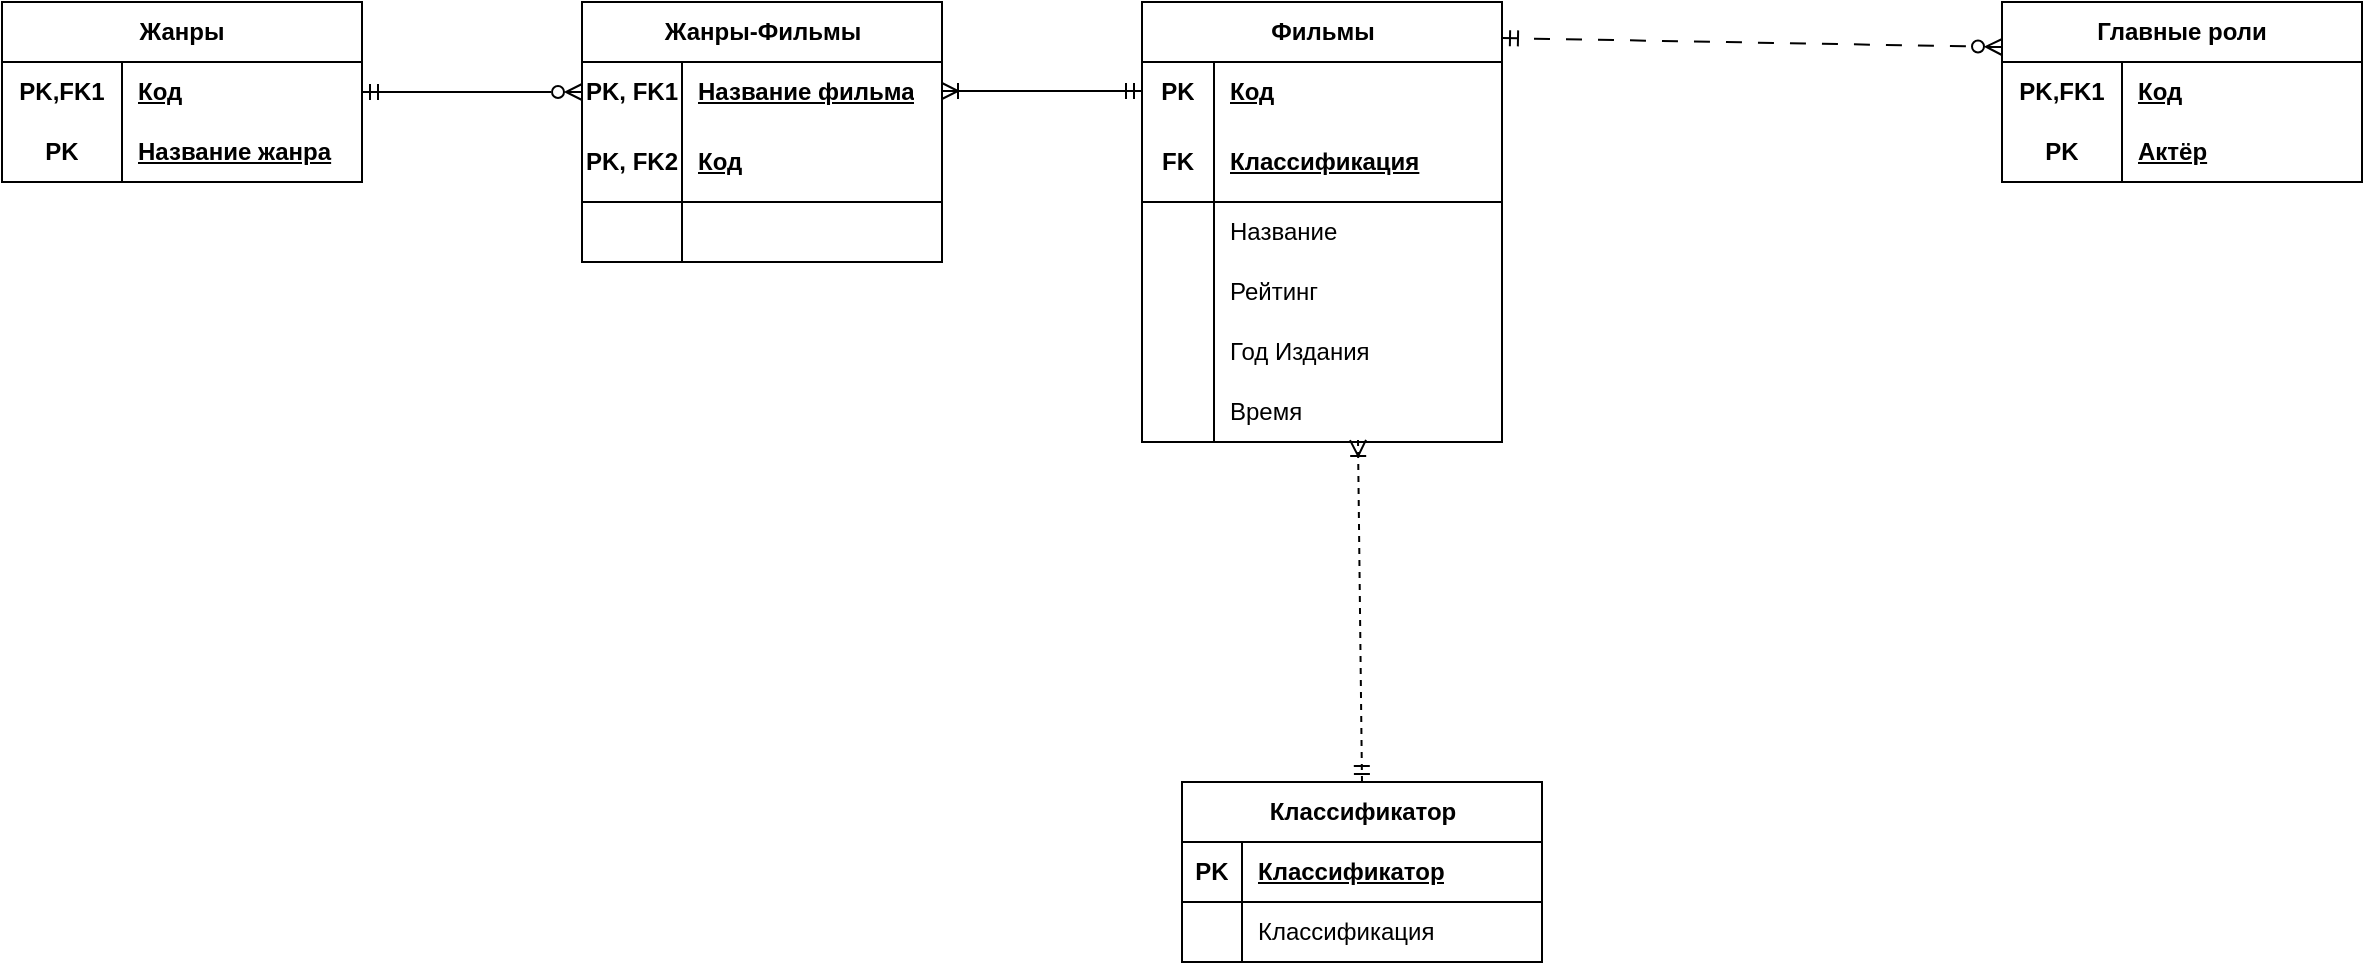 <mxfile version="23.1.5" type="device">
  <diagram name="Страница — 1" id="TWHfqqLBMtw8r4rPnnqY">
    <mxGraphModel dx="1925" dy="828" grid="1" gridSize="10" guides="1" tooltips="1" connect="1" arrows="1" fold="1" page="1" pageScale="1" pageWidth="827" pageHeight="1169" math="0" shadow="0">
      <root>
        <mxCell id="0" />
        <mxCell id="1" parent="0" />
        <mxCell id="nt70QWjJSCXknfhRiGob-1" value="Жанры" style="shape=table;startSize=30;container=1;collapsible=1;childLayout=tableLayout;fixedRows=1;rowLines=0;fontStyle=1;align=center;resizeLast=1;html=1;whiteSpace=wrap;" parent="1" vertex="1">
          <mxGeometry x="-400" y="80" width="180" height="90" as="geometry" />
        </mxCell>
        <mxCell id="nt70QWjJSCXknfhRiGob-2" value="" style="shape=tableRow;horizontal=0;startSize=0;swimlaneHead=0;swimlaneBody=0;fillColor=none;collapsible=0;dropTarget=0;points=[[0,0.5],[1,0.5]];portConstraint=eastwest;top=0;left=0;right=0;bottom=0;html=1;" parent="nt70QWjJSCXknfhRiGob-1" vertex="1">
          <mxGeometry y="30" width="180" height="30" as="geometry" />
        </mxCell>
        <mxCell id="nt70QWjJSCXknfhRiGob-3" value="PK,FK1" style="shape=partialRectangle;connectable=0;fillColor=none;top=0;left=0;bottom=0;right=0;fontStyle=1;overflow=hidden;html=1;whiteSpace=wrap;" parent="nt70QWjJSCXknfhRiGob-2" vertex="1">
          <mxGeometry width="60" height="30" as="geometry">
            <mxRectangle width="60" height="30" as="alternateBounds" />
          </mxGeometry>
        </mxCell>
        <mxCell id="nt70QWjJSCXknfhRiGob-4" value="Код" style="shape=partialRectangle;connectable=0;fillColor=none;top=0;left=0;bottom=0;right=0;align=left;spacingLeft=6;fontStyle=5;overflow=hidden;html=1;whiteSpace=wrap;" parent="nt70QWjJSCXknfhRiGob-2" vertex="1">
          <mxGeometry x="60" width="120" height="30" as="geometry">
            <mxRectangle width="120" height="30" as="alternateBounds" />
          </mxGeometry>
        </mxCell>
        <mxCell id="nt70QWjJSCXknfhRiGob-5" value="" style="shape=tableRow;horizontal=0;startSize=0;swimlaneHead=0;swimlaneBody=0;fillColor=none;collapsible=0;dropTarget=0;points=[[0,0.5],[1,0.5]];portConstraint=eastwest;top=0;left=0;right=0;bottom=1;html=1;" parent="nt70QWjJSCXknfhRiGob-1" vertex="1">
          <mxGeometry y="60" width="180" height="30" as="geometry" />
        </mxCell>
        <mxCell id="nt70QWjJSCXknfhRiGob-6" value="PK" style="shape=partialRectangle;connectable=0;fillColor=none;top=0;left=0;bottom=0;right=0;fontStyle=1;overflow=hidden;html=1;whiteSpace=wrap;" parent="nt70QWjJSCXknfhRiGob-5" vertex="1">
          <mxGeometry width="60" height="30" as="geometry">
            <mxRectangle width="60" height="30" as="alternateBounds" />
          </mxGeometry>
        </mxCell>
        <mxCell id="nt70QWjJSCXknfhRiGob-7" value="Название жанра" style="shape=partialRectangle;connectable=0;fillColor=none;top=0;left=0;bottom=0;right=0;align=left;spacingLeft=6;fontStyle=5;overflow=hidden;html=1;whiteSpace=wrap;" parent="nt70QWjJSCXknfhRiGob-5" vertex="1">
          <mxGeometry x="60" width="120" height="30" as="geometry">
            <mxRectangle width="120" height="30" as="alternateBounds" />
          </mxGeometry>
        </mxCell>
        <mxCell id="nt70QWjJSCXknfhRiGob-14" value="Главные роли" style="shape=table;startSize=30;container=1;collapsible=1;childLayout=tableLayout;fixedRows=1;rowLines=0;fontStyle=1;align=center;resizeLast=1;html=1;whiteSpace=wrap;" parent="1" vertex="1">
          <mxGeometry x="600" y="80" width="180" height="90" as="geometry" />
        </mxCell>
        <mxCell id="nt70QWjJSCXknfhRiGob-15" value="" style="shape=tableRow;horizontal=0;startSize=0;swimlaneHead=0;swimlaneBody=0;fillColor=none;collapsible=0;dropTarget=0;points=[[0,0.5],[1,0.5]];portConstraint=eastwest;top=0;left=0;right=0;bottom=0;html=1;" parent="nt70QWjJSCXknfhRiGob-14" vertex="1">
          <mxGeometry y="30" width="180" height="30" as="geometry" />
        </mxCell>
        <mxCell id="nt70QWjJSCXknfhRiGob-16" value="PK,FK1" style="shape=partialRectangle;connectable=0;fillColor=none;top=0;left=0;bottom=0;right=0;fontStyle=1;overflow=hidden;html=1;whiteSpace=wrap;" parent="nt70QWjJSCXknfhRiGob-15" vertex="1">
          <mxGeometry width="60" height="30" as="geometry">
            <mxRectangle width="60" height="30" as="alternateBounds" />
          </mxGeometry>
        </mxCell>
        <mxCell id="nt70QWjJSCXknfhRiGob-17" value="Код" style="shape=partialRectangle;connectable=0;fillColor=none;top=0;left=0;bottom=0;right=0;align=left;spacingLeft=6;fontStyle=5;overflow=hidden;html=1;whiteSpace=wrap;" parent="nt70QWjJSCXknfhRiGob-15" vertex="1">
          <mxGeometry x="60" width="120" height="30" as="geometry">
            <mxRectangle width="120" height="30" as="alternateBounds" />
          </mxGeometry>
        </mxCell>
        <mxCell id="nt70QWjJSCXknfhRiGob-18" value="" style="shape=tableRow;horizontal=0;startSize=0;swimlaneHead=0;swimlaneBody=0;fillColor=none;collapsible=0;dropTarget=0;points=[[0,0.5],[1,0.5]];portConstraint=eastwest;top=0;left=0;right=0;bottom=1;html=1;" parent="nt70QWjJSCXknfhRiGob-14" vertex="1">
          <mxGeometry y="60" width="180" height="30" as="geometry" />
        </mxCell>
        <mxCell id="nt70QWjJSCXknfhRiGob-19" value="PK" style="shape=partialRectangle;connectable=0;fillColor=none;top=0;left=0;bottom=0;right=0;fontStyle=1;overflow=hidden;html=1;whiteSpace=wrap;" parent="nt70QWjJSCXknfhRiGob-18" vertex="1">
          <mxGeometry width="60" height="30" as="geometry">
            <mxRectangle width="60" height="30" as="alternateBounds" />
          </mxGeometry>
        </mxCell>
        <mxCell id="nt70QWjJSCXknfhRiGob-20" value="Актёр" style="shape=partialRectangle;connectable=0;fillColor=none;top=0;left=0;bottom=0;right=0;align=left;spacingLeft=6;fontStyle=5;overflow=hidden;html=1;whiteSpace=wrap;" parent="nt70QWjJSCXknfhRiGob-18" vertex="1">
          <mxGeometry x="60" width="120" height="30" as="geometry">
            <mxRectangle width="120" height="30" as="alternateBounds" />
          </mxGeometry>
        </mxCell>
        <mxCell id="nt70QWjJSCXknfhRiGob-40" value="Фильмы" style="shape=table;startSize=30;container=1;collapsible=1;childLayout=tableLayout;fixedRows=1;rowLines=0;fontStyle=1;align=center;resizeLast=1;html=1;" parent="1" vertex="1">
          <mxGeometry x="170" y="80" width="180" height="220" as="geometry" />
        </mxCell>
        <mxCell id="nt70QWjJSCXknfhRiGob-44" value="" style="shape=tableRow;horizontal=0;startSize=0;swimlaneHead=0;swimlaneBody=0;fillColor=none;collapsible=0;dropTarget=0;points=[[0,0.5],[1,0.5]];portConstraint=eastwest;top=0;left=0;right=0;bottom=0;labelBackgroundColor=none;labelBorderColor=default;fontStyle=4" parent="nt70QWjJSCXknfhRiGob-40" vertex="1">
          <mxGeometry y="30" width="180" height="30" as="geometry" />
        </mxCell>
        <mxCell id="nt70QWjJSCXknfhRiGob-45" value="PK" style="shape=partialRectangle;connectable=0;fillColor=none;top=0;left=0;bottom=0;right=0;editable=1;overflow=hidden;whiteSpace=wrap;html=1;fontStyle=1" parent="nt70QWjJSCXknfhRiGob-44" vertex="1">
          <mxGeometry width="36" height="30" as="geometry">
            <mxRectangle width="36" height="30" as="alternateBounds" />
          </mxGeometry>
        </mxCell>
        <mxCell id="nt70QWjJSCXknfhRiGob-46" value="&lt;u&gt;Код&lt;/u&gt;" style="shape=partialRectangle;connectable=0;fillColor=none;top=0;left=0;bottom=0;right=0;align=left;spacingLeft=6;overflow=hidden;whiteSpace=wrap;html=1;fontStyle=1" parent="nt70QWjJSCXknfhRiGob-44" vertex="1">
          <mxGeometry x="36" width="144" height="30" as="geometry">
            <mxRectangle width="144" height="30" as="alternateBounds" />
          </mxGeometry>
        </mxCell>
        <mxCell id="nt70QWjJSCXknfhRiGob-41" value="" style="shape=tableRow;horizontal=0;startSize=0;swimlaneHead=0;swimlaneBody=0;fillColor=none;collapsible=0;dropTarget=0;points=[[0,0.5],[1,0.5]];portConstraint=eastwest;top=0;left=0;right=0;bottom=1;" parent="nt70QWjJSCXknfhRiGob-40" vertex="1">
          <mxGeometry y="60" width="180" height="40" as="geometry" />
        </mxCell>
        <mxCell id="nt70QWjJSCXknfhRiGob-42" value="FK" style="shape=partialRectangle;connectable=0;fillColor=none;top=0;left=0;bottom=0;right=0;fontStyle=1;overflow=hidden;whiteSpace=wrap;html=1;" parent="nt70QWjJSCXknfhRiGob-41" vertex="1">
          <mxGeometry width="36" height="40" as="geometry">
            <mxRectangle width="36" height="40" as="alternateBounds" />
          </mxGeometry>
        </mxCell>
        <mxCell id="nt70QWjJSCXknfhRiGob-43" value="Классификация" style="shape=partialRectangle;connectable=0;fillColor=none;top=0;left=0;bottom=0;right=0;align=left;spacingLeft=6;fontStyle=5;overflow=hidden;whiteSpace=wrap;html=1;" parent="nt70QWjJSCXknfhRiGob-41" vertex="1">
          <mxGeometry x="36" width="144" height="40" as="geometry">
            <mxRectangle width="144" height="40" as="alternateBounds" />
          </mxGeometry>
        </mxCell>
        <mxCell id="nt70QWjJSCXknfhRiGob-47" value="" style="shape=tableRow;horizontal=0;startSize=0;swimlaneHead=0;swimlaneBody=0;fillColor=none;collapsible=0;dropTarget=0;points=[[0,0.5],[1,0.5]];portConstraint=eastwest;top=0;left=0;right=0;bottom=0;" parent="nt70QWjJSCXknfhRiGob-40" vertex="1">
          <mxGeometry y="100" width="180" height="30" as="geometry" />
        </mxCell>
        <mxCell id="nt70QWjJSCXknfhRiGob-48" value="" style="shape=partialRectangle;connectable=0;fillColor=none;top=0;left=0;bottom=0;right=0;editable=1;overflow=hidden;whiteSpace=wrap;html=1;" parent="nt70QWjJSCXknfhRiGob-47" vertex="1">
          <mxGeometry width="36" height="30" as="geometry">
            <mxRectangle width="36" height="30" as="alternateBounds" />
          </mxGeometry>
        </mxCell>
        <mxCell id="nt70QWjJSCXknfhRiGob-49" value="Название" style="shape=partialRectangle;connectable=0;fillColor=none;top=0;left=0;bottom=0;right=0;align=left;spacingLeft=6;overflow=hidden;whiteSpace=wrap;html=1;" parent="nt70QWjJSCXknfhRiGob-47" vertex="1">
          <mxGeometry x="36" width="144" height="30" as="geometry">
            <mxRectangle width="144" height="30" as="alternateBounds" />
          </mxGeometry>
        </mxCell>
        <mxCell id="nt70QWjJSCXknfhRiGob-50" value="" style="shape=tableRow;horizontal=0;startSize=0;swimlaneHead=0;swimlaneBody=0;fillColor=none;collapsible=0;dropTarget=0;points=[[0,0.5],[1,0.5]];portConstraint=eastwest;top=0;left=0;right=0;bottom=0;" parent="nt70QWjJSCXknfhRiGob-40" vertex="1">
          <mxGeometry y="130" width="180" height="30" as="geometry" />
        </mxCell>
        <mxCell id="nt70QWjJSCXknfhRiGob-51" value="" style="shape=partialRectangle;connectable=0;fillColor=none;top=0;left=0;bottom=0;right=0;editable=1;overflow=hidden;whiteSpace=wrap;html=1;" parent="nt70QWjJSCXknfhRiGob-50" vertex="1">
          <mxGeometry width="36" height="30" as="geometry">
            <mxRectangle width="36" height="30" as="alternateBounds" />
          </mxGeometry>
        </mxCell>
        <mxCell id="nt70QWjJSCXknfhRiGob-52" value="Рейтинг" style="shape=partialRectangle;connectable=0;fillColor=none;top=0;left=0;bottom=0;right=0;align=left;spacingLeft=6;overflow=hidden;whiteSpace=wrap;html=1;" parent="nt70QWjJSCXknfhRiGob-50" vertex="1">
          <mxGeometry x="36" width="144" height="30" as="geometry">
            <mxRectangle width="144" height="30" as="alternateBounds" />
          </mxGeometry>
        </mxCell>
        <mxCell id="nt70QWjJSCXknfhRiGob-53" value="" style="shape=tableRow;horizontal=0;startSize=0;swimlaneHead=0;swimlaneBody=0;fillColor=none;collapsible=0;dropTarget=0;points=[[0,0.5],[1,0.5]];portConstraint=eastwest;top=0;left=0;right=0;bottom=0;" parent="nt70QWjJSCXknfhRiGob-40" vertex="1">
          <mxGeometry y="160" width="180" height="30" as="geometry" />
        </mxCell>
        <mxCell id="nt70QWjJSCXknfhRiGob-54" value="" style="shape=partialRectangle;connectable=0;fillColor=none;top=0;left=0;bottom=0;right=0;editable=1;overflow=hidden;whiteSpace=wrap;html=1;" parent="nt70QWjJSCXknfhRiGob-53" vertex="1">
          <mxGeometry width="36" height="30" as="geometry">
            <mxRectangle width="36" height="30" as="alternateBounds" />
          </mxGeometry>
        </mxCell>
        <mxCell id="nt70QWjJSCXknfhRiGob-55" value="Год Издания" style="shape=partialRectangle;connectable=0;fillColor=none;top=0;left=0;bottom=0;right=0;align=left;spacingLeft=6;overflow=hidden;whiteSpace=wrap;html=1;" parent="nt70QWjJSCXknfhRiGob-53" vertex="1">
          <mxGeometry x="36" width="144" height="30" as="geometry">
            <mxRectangle width="144" height="30" as="alternateBounds" />
          </mxGeometry>
        </mxCell>
        <mxCell id="nt70QWjJSCXknfhRiGob-56" value="" style="shape=tableRow;horizontal=0;startSize=0;swimlaneHead=0;swimlaneBody=0;fillColor=none;collapsible=0;dropTarget=0;points=[[0,0.5],[1,0.5]];portConstraint=eastwest;top=0;left=0;right=0;bottom=0;" parent="nt70QWjJSCXknfhRiGob-40" vertex="1">
          <mxGeometry y="190" width="180" height="30" as="geometry" />
        </mxCell>
        <mxCell id="nt70QWjJSCXknfhRiGob-57" value="" style="shape=partialRectangle;connectable=0;fillColor=none;top=0;left=0;bottom=0;right=0;editable=1;overflow=hidden;whiteSpace=wrap;html=1;" parent="nt70QWjJSCXknfhRiGob-56" vertex="1">
          <mxGeometry width="36" height="30" as="geometry">
            <mxRectangle width="36" height="30" as="alternateBounds" />
          </mxGeometry>
        </mxCell>
        <mxCell id="nt70QWjJSCXknfhRiGob-58" value="Время" style="shape=partialRectangle;connectable=0;fillColor=none;top=0;left=0;bottom=0;right=0;align=left;spacingLeft=6;overflow=hidden;whiteSpace=wrap;html=1;" parent="nt70QWjJSCXknfhRiGob-56" vertex="1">
          <mxGeometry x="36" width="144" height="30" as="geometry">
            <mxRectangle width="144" height="30" as="alternateBounds" />
          </mxGeometry>
        </mxCell>
        <mxCell id="nt70QWjJSCXknfhRiGob-27" value="Классификатор" style="shape=table;startSize=30;container=1;collapsible=1;childLayout=tableLayout;fixedRows=1;rowLines=0;fontStyle=1;align=center;resizeLast=1;html=1;" parent="1" vertex="1">
          <mxGeometry x="190" y="470" width="180" height="90" as="geometry" />
        </mxCell>
        <mxCell id="nt70QWjJSCXknfhRiGob-28" value="" style="shape=tableRow;horizontal=0;startSize=0;swimlaneHead=0;swimlaneBody=0;fillColor=none;collapsible=0;dropTarget=0;points=[[0,0.5],[1,0.5]];portConstraint=eastwest;top=0;left=0;right=0;bottom=1;" parent="nt70QWjJSCXknfhRiGob-27" vertex="1">
          <mxGeometry y="30" width="180" height="30" as="geometry" />
        </mxCell>
        <mxCell id="nt70QWjJSCXknfhRiGob-29" value="PK" style="shape=partialRectangle;connectable=0;fillColor=none;top=0;left=0;bottom=0;right=0;fontStyle=1;overflow=hidden;whiteSpace=wrap;html=1;" parent="nt70QWjJSCXknfhRiGob-28" vertex="1">
          <mxGeometry width="30" height="30" as="geometry">
            <mxRectangle width="30" height="30" as="alternateBounds" />
          </mxGeometry>
        </mxCell>
        <mxCell id="nt70QWjJSCXknfhRiGob-30" value="Классификатор" style="shape=partialRectangle;connectable=0;fillColor=none;top=0;left=0;bottom=0;right=0;align=left;spacingLeft=6;fontStyle=5;overflow=hidden;whiteSpace=wrap;html=1;" parent="nt70QWjJSCXknfhRiGob-28" vertex="1">
          <mxGeometry x="30" width="150" height="30" as="geometry">
            <mxRectangle width="150" height="30" as="alternateBounds" />
          </mxGeometry>
        </mxCell>
        <mxCell id="nt70QWjJSCXknfhRiGob-31" value="" style="shape=tableRow;horizontal=0;startSize=0;swimlaneHead=0;swimlaneBody=0;fillColor=none;collapsible=0;dropTarget=0;points=[[0,0.5],[1,0.5]];portConstraint=eastwest;top=0;left=0;right=0;bottom=0;" parent="nt70QWjJSCXknfhRiGob-27" vertex="1">
          <mxGeometry y="60" width="180" height="30" as="geometry" />
        </mxCell>
        <mxCell id="nt70QWjJSCXknfhRiGob-32" value="" style="shape=partialRectangle;connectable=0;fillColor=none;top=0;left=0;bottom=0;right=0;editable=1;overflow=hidden;whiteSpace=wrap;html=1;" parent="nt70QWjJSCXknfhRiGob-31" vertex="1">
          <mxGeometry width="30" height="30" as="geometry">
            <mxRectangle width="30" height="30" as="alternateBounds" />
          </mxGeometry>
        </mxCell>
        <mxCell id="nt70QWjJSCXknfhRiGob-33" value="Классификация" style="shape=partialRectangle;connectable=0;fillColor=none;top=0;left=0;bottom=0;right=0;align=left;spacingLeft=6;overflow=hidden;whiteSpace=wrap;html=1;" parent="nt70QWjJSCXknfhRiGob-31" vertex="1">
          <mxGeometry x="30" width="150" height="30" as="geometry">
            <mxRectangle width="150" height="30" as="alternateBounds" />
          </mxGeometry>
        </mxCell>
        <mxCell id="nt70QWjJSCXknfhRiGob-64" value="" style="endArrow=ERmandOne;html=1;rounded=0;entryX=0.5;entryY=0;entryDx=0;entryDy=0;exitX=0.6;exitY=0.967;exitDx=0;exitDy=0;exitPerimeter=0;endFill=0;startArrow=ERoneToMany;startFill=0;dashed=1;" parent="1" source="nt70QWjJSCXknfhRiGob-56" target="nt70QWjJSCXknfhRiGob-27" edge="1">
          <mxGeometry width="50" height="50" relative="1" as="geometry">
            <mxPoint x="-60" y="360" as="sourcePoint" />
            <mxPoint x="230" y="360" as="targetPoint" />
          </mxGeometry>
        </mxCell>
        <mxCell id="nt70QWjJSCXknfhRiGob-65" value="" style="endArrow=ERzeroToMany;html=1;rounded=0;entryX=0;entryY=0.25;entryDx=0;entryDy=0;exitX=1;exitY=0.082;exitDx=0;exitDy=0;exitPerimeter=0;endFill=0;startArrow=ERmandOne;startFill=0;dashed=1;dashPattern=8 8;" parent="1" source="nt70QWjJSCXknfhRiGob-40" target="nt70QWjJSCXknfhRiGob-14" edge="1">
          <mxGeometry width="50" height="50" relative="1" as="geometry">
            <mxPoint x="390" y="310" as="sourcePoint" />
            <mxPoint x="440" y="260" as="targetPoint" />
          </mxGeometry>
        </mxCell>
        <mxCell id="nt70QWjJSCXknfhRiGob-68" value="Жанры-Фильмы" style="shape=table;startSize=30;container=1;collapsible=1;childLayout=tableLayout;fixedRows=1;rowLines=0;fontStyle=1;align=center;resizeLast=1;html=1;" parent="1" vertex="1">
          <mxGeometry x="-110" y="80" width="180" height="130" as="geometry" />
        </mxCell>
        <mxCell id="nt70QWjJSCXknfhRiGob-88" value="" style="shape=tableRow;horizontal=0;startSize=0;swimlaneHead=0;swimlaneBody=0;fillColor=none;collapsible=0;dropTarget=0;points=[[0,0.5],[1,0.5]];portConstraint=eastwest;top=0;left=0;right=0;bottom=0;labelBackgroundColor=none;labelBorderColor=default;fontStyle=4" parent="nt70QWjJSCXknfhRiGob-68" vertex="1">
          <mxGeometry y="30" width="180" height="30" as="geometry" />
        </mxCell>
        <mxCell id="nt70QWjJSCXknfhRiGob-89" value="PK, FK1" style="shape=partialRectangle;connectable=0;fillColor=none;top=0;left=0;bottom=0;right=0;editable=1;overflow=hidden;whiteSpace=wrap;html=1;fontStyle=1" parent="nt70QWjJSCXknfhRiGob-88" vertex="1">
          <mxGeometry width="50" height="30" as="geometry">
            <mxRectangle width="50" height="30" as="alternateBounds" />
          </mxGeometry>
        </mxCell>
        <mxCell id="nt70QWjJSCXknfhRiGob-90" value="&lt;u&gt;Название фильма&lt;/u&gt;" style="shape=partialRectangle;connectable=0;fillColor=none;top=0;left=0;bottom=0;right=0;align=left;spacingLeft=6;overflow=hidden;whiteSpace=wrap;html=1;fontStyle=1" parent="nt70QWjJSCXknfhRiGob-88" vertex="1">
          <mxGeometry x="50" width="130" height="30" as="geometry">
            <mxRectangle width="130" height="30" as="alternateBounds" />
          </mxGeometry>
        </mxCell>
        <mxCell id="nt70QWjJSCXknfhRiGob-72" value="" style="shape=tableRow;horizontal=0;startSize=0;swimlaneHead=0;swimlaneBody=0;fillColor=none;collapsible=0;dropTarget=0;points=[[0,0.5],[1,0.5]];portConstraint=eastwest;top=0;left=0;right=0;bottom=1;" parent="nt70QWjJSCXknfhRiGob-68" vertex="1">
          <mxGeometry y="60" width="180" height="40" as="geometry" />
        </mxCell>
        <mxCell id="nt70QWjJSCXknfhRiGob-73" value="PK, FK2" style="shape=partialRectangle;connectable=0;fillColor=none;top=0;left=0;bottom=0;right=0;fontStyle=1;overflow=hidden;whiteSpace=wrap;html=1;" parent="nt70QWjJSCXknfhRiGob-72" vertex="1">
          <mxGeometry width="50" height="40" as="geometry">
            <mxRectangle width="50" height="40" as="alternateBounds" />
          </mxGeometry>
        </mxCell>
        <mxCell id="nt70QWjJSCXknfhRiGob-74" value="Код" style="shape=partialRectangle;connectable=0;fillColor=none;top=0;left=0;bottom=0;right=0;align=left;spacingLeft=6;fontStyle=5;overflow=hidden;whiteSpace=wrap;html=1;" parent="nt70QWjJSCXknfhRiGob-72" vertex="1">
          <mxGeometry x="50" width="130" height="40" as="geometry">
            <mxRectangle width="130" height="40" as="alternateBounds" />
          </mxGeometry>
        </mxCell>
        <mxCell id="nt70QWjJSCXknfhRiGob-84" value="" style="shape=tableRow;horizontal=0;startSize=0;swimlaneHead=0;swimlaneBody=0;fillColor=none;collapsible=0;dropTarget=0;points=[[0,0.5],[1,0.5]];portConstraint=eastwest;top=0;left=0;right=0;bottom=0;" parent="nt70QWjJSCXknfhRiGob-68" vertex="1">
          <mxGeometry y="100" width="180" height="30" as="geometry" />
        </mxCell>
        <mxCell id="nt70QWjJSCXknfhRiGob-85" value="" style="shape=partialRectangle;connectable=0;fillColor=none;top=0;left=0;bottom=0;right=0;editable=1;overflow=hidden;whiteSpace=wrap;html=1;" parent="nt70QWjJSCXknfhRiGob-84" vertex="1">
          <mxGeometry width="50" height="30" as="geometry">
            <mxRectangle width="50" height="30" as="alternateBounds" />
          </mxGeometry>
        </mxCell>
        <mxCell id="nt70QWjJSCXknfhRiGob-86" value="" style="shape=partialRectangle;connectable=0;fillColor=none;top=0;left=0;bottom=0;right=0;align=left;spacingLeft=6;overflow=hidden;whiteSpace=wrap;html=1;" parent="nt70QWjJSCXknfhRiGob-84" vertex="1">
          <mxGeometry x="50" width="130" height="30" as="geometry">
            <mxRectangle width="130" height="30" as="alternateBounds" />
          </mxGeometry>
        </mxCell>
        <mxCell id="6PCcpvkGCYBzaTVNL8nC-1" value="" style="endArrow=ERzeroToMany;html=1;rounded=0;entryX=0;entryY=0.5;entryDx=0;entryDy=0;exitX=1;exitY=0.5;exitDx=0;exitDy=0;endFill=0;startArrow=ERmandOne;startFill=0;" edge="1" parent="1" source="nt70QWjJSCXknfhRiGob-2" target="nt70QWjJSCXknfhRiGob-88">
          <mxGeometry width="50" height="50" relative="1" as="geometry">
            <mxPoint x="-220" y="140" as="sourcePoint" />
            <mxPoint x="-170" y="90" as="targetPoint" />
          </mxGeometry>
        </mxCell>
        <mxCell id="6PCcpvkGCYBzaTVNL8nC-2" value="" style="endArrow=ERmandOne;html=1;rounded=0;exitX=1;exitY=0.5;exitDx=0;exitDy=0;startArrow=ERoneToMany;startFill=0;endFill=0;" edge="1" parent="1">
          <mxGeometry width="50" height="50" relative="1" as="geometry">
            <mxPoint x="70" y="124.5" as="sourcePoint" />
            <mxPoint x="170" y="124.5" as="targetPoint" />
          </mxGeometry>
        </mxCell>
      </root>
    </mxGraphModel>
  </diagram>
</mxfile>
